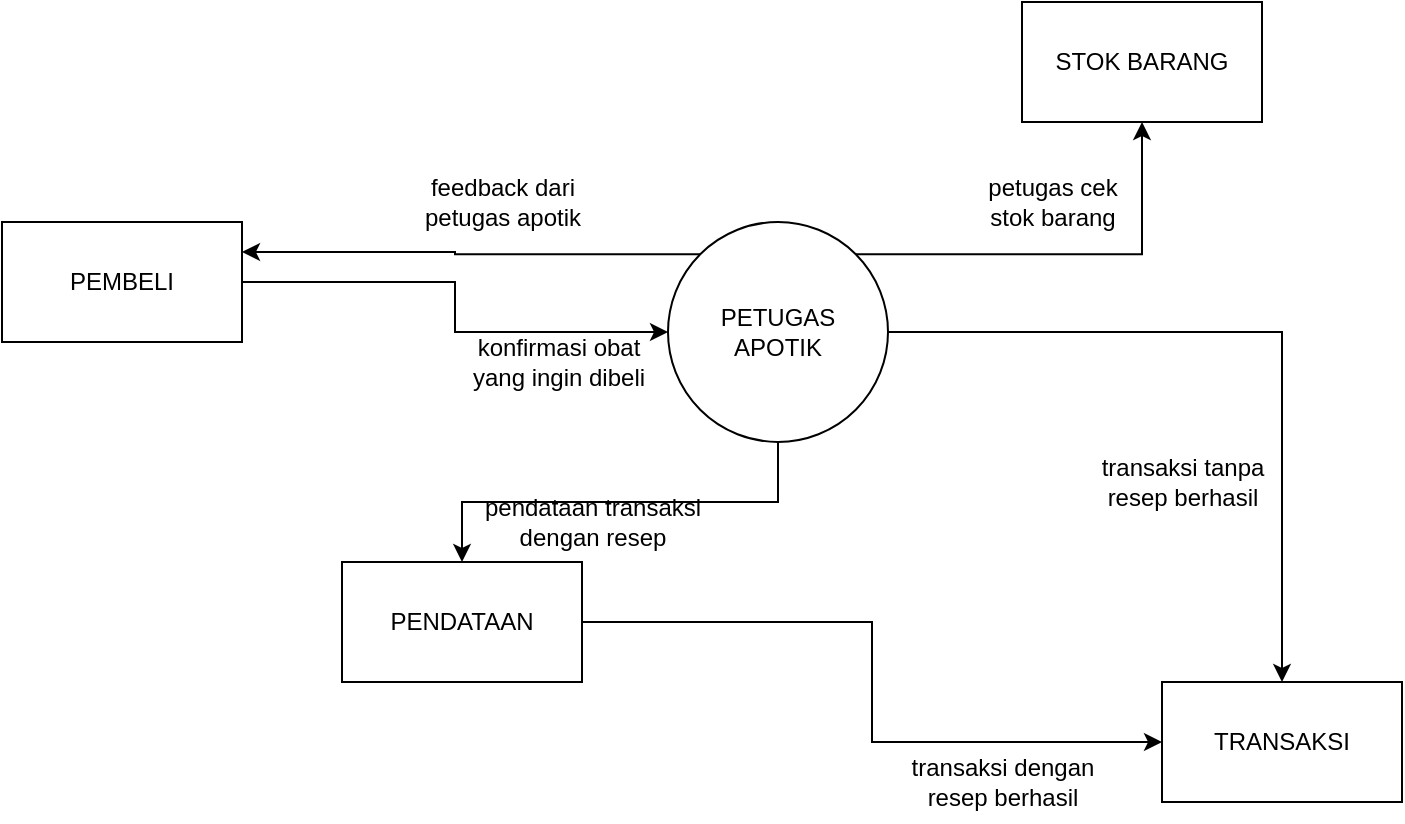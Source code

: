 <mxfile version="20.5.3" type="github">
  <diagram id="VXs8NTKxrGi_QNpOC6y9" name="Halaman-1">
    <mxGraphModel dx="1221" dy="634" grid="1" gridSize="10" guides="1" tooltips="1" connect="1" arrows="1" fold="1" page="1" pageScale="1" pageWidth="827" pageHeight="1169" math="0" shadow="0">
      <root>
        <mxCell id="0" />
        <mxCell id="1" parent="0" />
        <mxCell id="R0c0Dop_Krn-mjsYTwvE-6" style="edgeStyle=orthogonalEdgeStyle;rounded=0;orthogonalLoop=1;jettySize=auto;html=1;exitX=0;exitY=0;exitDx=0;exitDy=0;entryX=1;entryY=0.25;entryDx=0;entryDy=0;" edge="1" parent="1" source="R0c0Dop_Krn-mjsYTwvE-1" target="R0c0Dop_Krn-mjsYTwvE-2">
          <mxGeometry relative="1" as="geometry" />
        </mxCell>
        <mxCell id="R0c0Dop_Krn-mjsYTwvE-9" style="edgeStyle=orthogonalEdgeStyle;rounded=0;orthogonalLoop=1;jettySize=auto;html=1;exitX=1;exitY=0;exitDx=0;exitDy=0;entryX=0.5;entryY=1;entryDx=0;entryDy=0;" edge="1" parent="1" source="R0c0Dop_Krn-mjsYTwvE-1" target="R0c0Dop_Krn-mjsYTwvE-3">
          <mxGeometry relative="1" as="geometry" />
        </mxCell>
        <mxCell id="R0c0Dop_Krn-mjsYTwvE-12" style="edgeStyle=orthogonalEdgeStyle;rounded=0;orthogonalLoop=1;jettySize=auto;html=1;exitX=1;exitY=0.5;exitDx=0;exitDy=0;entryX=0.5;entryY=0;entryDx=0;entryDy=0;" edge="1" parent="1" source="R0c0Dop_Krn-mjsYTwvE-1" target="R0c0Dop_Krn-mjsYTwvE-11">
          <mxGeometry relative="1" as="geometry" />
        </mxCell>
        <mxCell id="R0c0Dop_Krn-mjsYTwvE-15" style="edgeStyle=orthogonalEdgeStyle;rounded=0;orthogonalLoop=1;jettySize=auto;html=1;exitX=0.5;exitY=1;exitDx=0;exitDy=0;entryX=0.5;entryY=0;entryDx=0;entryDy=0;" edge="1" parent="1" source="R0c0Dop_Krn-mjsYTwvE-1" target="R0c0Dop_Krn-mjsYTwvE-14">
          <mxGeometry relative="1" as="geometry" />
        </mxCell>
        <mxCell id="R0c0Dop_Krn-mjsYTwvE-1" value="PETUGAS&lt;br&gt;APOTIK" style="ellipse;whiteSpace=wrap;html=1;aspect=fixed;" vertex="1" parent="1">
          <mxGeometry x="373" y="290" width="110" height="110" as="geometry" />
        </mxCell>
        <mxCell id="R0c0Dop_Krn-mjsYTwvE-5" style="edgeStyle=orthogonalEdgeStyle;rounded=0;orthogonalLoop=1;jettySize=auto;html=1;exitX=1;exitY=0.5;exitDx=0;exitDy=0;entryX=0;entryY=0.5;entryDx=0;entryDy=0;" edge="1" parent="1" source="R0c0Dop_Krn-mjsYTwvE-2" target="R0c0Dop_Krn-mjsYTwvE-1">
          <mxGeometry relative="1" as="geometry">
            <mxPoint x="310" y="330" as="targetPoint" />
          </mxGeometry>
        </mxCell>
        <mxCell id="R0c0Dop_Krn-mjsYTwvE-2" value="PEMBELI" style="rounded=0;whiteSpace=wrap;html=1;" vertex="1" parent="1">
          <mxGeometry x="40" y="290" width="120" height="60" as="geometry" />
        </mxCell>
        <mxCell id="R0c0Dop_Krn-mjsYTwvE-3" value="STOK BARANG" style="rounded=0;whiteSpace=wrap;html=1;" vertex="1" parent="1">
          <mxGeometry x="550" y="180" width="120" height="60" as="geometry" />
        </mxCell>
        <mxCell id="R0c0Dop_Krn-mjsYTwvE-7" value="konfirmasi obat&lt;br&gt;yang ingin dibeli" style="text;html=1;align=center;verticalAlign=middle;resizable=0;points=[];autosize=1;strokeColor=none;fillColor=none;" vertex="1" parent="1">
          <mxGeometry x="263" y="340" width="110" height="40" as="geometry" />
        </mxCell>
        <mxCell id="R0c0Dop_Krn-mjsYTwvE-8" value="feedback dari&lt;br&gt;petugas apotik" style="text;html=1;align=center;verticalAlign=middle;resizable=0;points=[];autosize=1;strokeColor=none;fillColor=none;" vertex="1" parent="1">
          <mxGeometry x="240" y="260" width="100" height="40" as="geometry" />
        </mxCell>
        <mxCell id="R0c0Dop_Krn-mjsYTwvE-10" value="petugas cek&lt;br&gt;stok barang" style="text;html=1;align=center;verticalAlign=middle;resizable=0;points=[];autosize=1;strokeColor=none;fillColor=none;" vertex="1" parent="1">
          <mxGeometry x="520" y="260" width="90" height="40" as="geometry" />
        </mxCell>
        <mxCell id="R0c0Dop_Krn-mjsYTwvE-11" value="TRANSAKSI" style="rounded=0;whiteSpace=wrap;html=1;" vertex="1" parent="1">
          <mxGeometry x="620" y="520" width="120" height="60" as="geometry" />
        </mxCell>
        <mxCell id="R0c0Dop_Krn-mjsYTwvE-13" value="transaksi tanpa&lt;br&gt;resep berhasil" style="text;html=1;align=center;verticalAlign=middle;resizable=0;points=[];autosize=1;strokeColor=none;fillColor=none;" vertex="1" parent="1">
          <mxGeometry x="580" y="400" width="100" height="40" as="geometry" />
        </mxCell>
        <mxCell id="R0c0Dop_Krn-mjsYTwvE-18" style="edgeStyle=orthogonalEdgeStyle;rounded=0;orthogonalLoop=1;jettySize=auto;html=1;exitX=1;exitY=0.5;exitDx=0;exitDy=0;" edge="1" parent="1" source="R0c0Dop_Krn-mjsYTwvE-14" target="R0c0Dop_Krn-mjsYTwvE-11">
          <mxGeometry relative="1" as="geometry" />
        </mxCell>
        <mxCell id="R0c0Dop_Krn-mjsYTwvE-14" value="PENDATAAN" style="rounded=0;whiteSpace=wrap;html=1;" vertex="1" parent="1">
          <mxGeometry x="210" y="460" width="120" height="60" as="geometry" />
        </mxCell>
        <mxCell id="R0c0Dop_Krn-mjsYTwvE-16" value="pendataan transaksi&lt;br&gt;dengan resep" style="text;html=1;align=center;verticalAlign=middle;resizable=0;points=[];autosize=1;strokeColor=none;fillColor=none;" vertex="1" parent="1">
          <mxGeometry x="270" y="420" width="130" height="40" as="geometry" />
        </mxCell>
        <mxCell id="R0c0Dop_Krn-mjsYTwvE-19" value="transaksi dengan&lt;br&gt;resep berhasil" style="text;html=1;align=center;verticalAlign=middle;resizable=0;points=[];autosize=1;strokeColor=none;fillColor=none;" vertex="1" parent="1">
          <mxGeometry x="485" y="550" width="110" height="40" as="geometry" />
        </mxCell>
      </root>
    </mxGraphModel>
  </diagram>
</mxfile>
